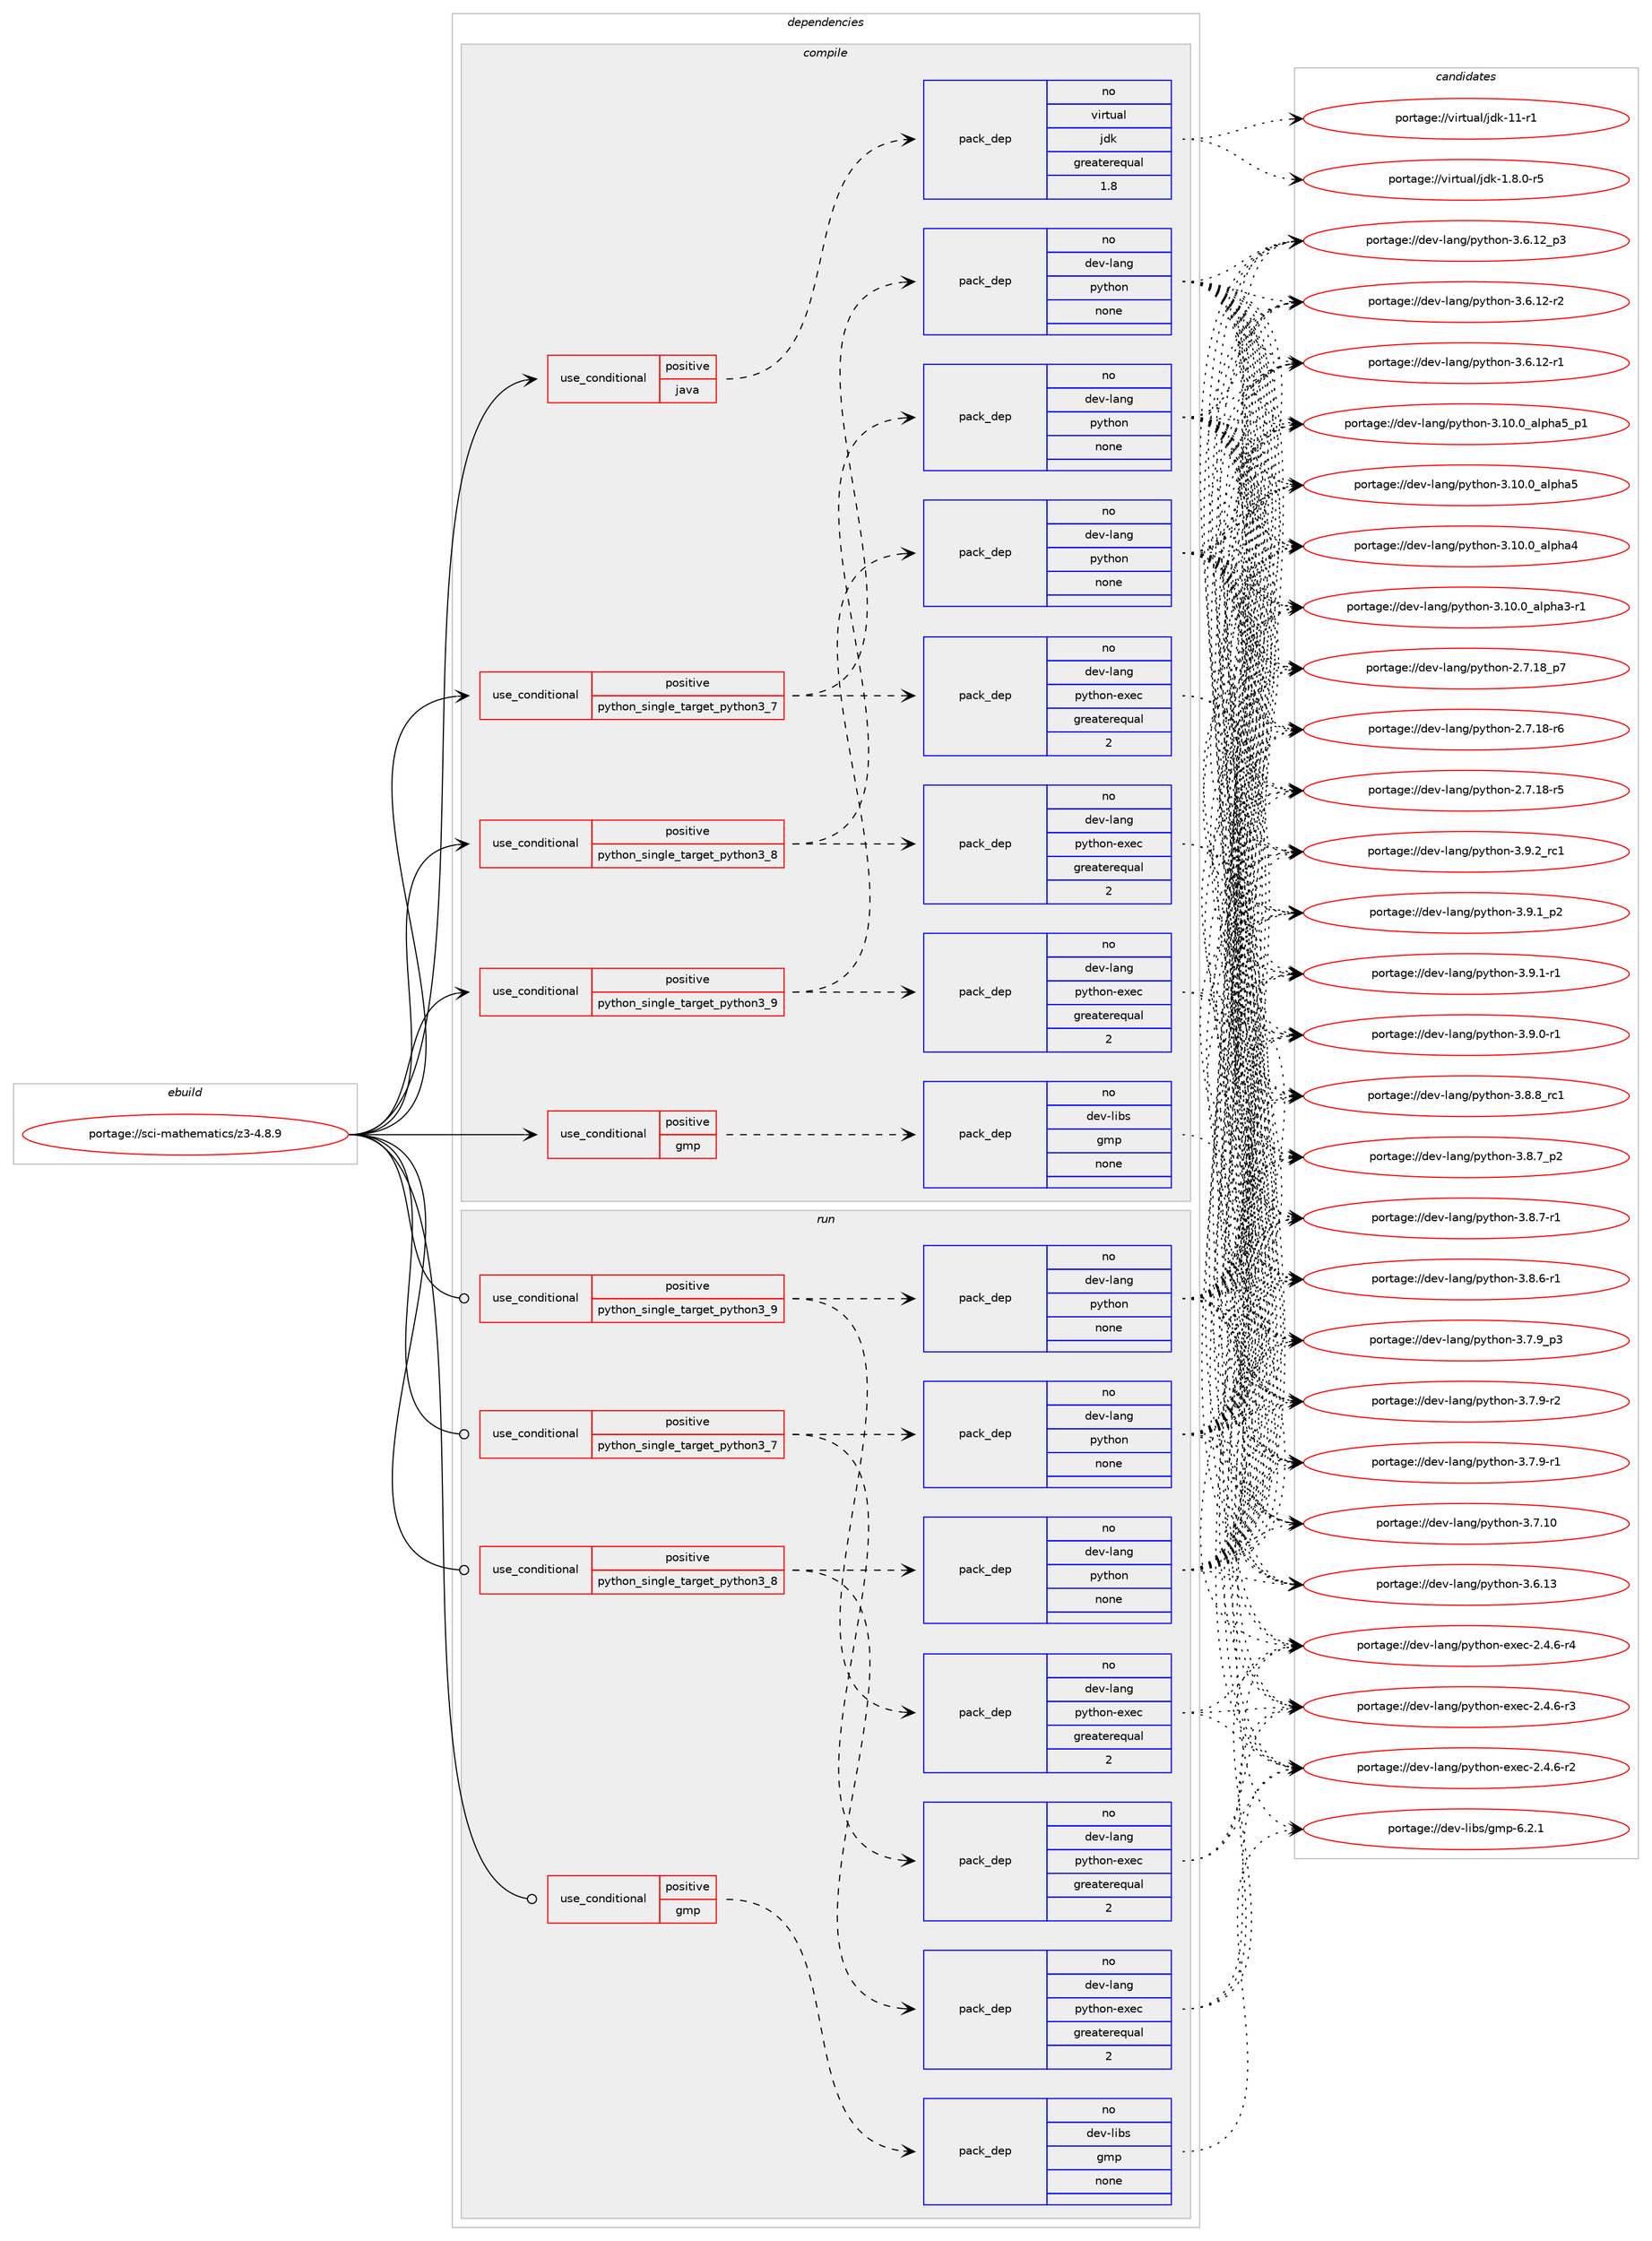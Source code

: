 digraph prolog {

# *************
# Graph options
# *************

newrank=true;
concentrate=true;
compound=true;
graph [rankdir=LR,fontname=Helvetica,fontsize=10,ranksep=1.5];#, ranksep=2.5, nodesep=0.2];
edge  [arrowhead=vee];
node  [fontname=Helvetica,fontsize=10];

# **********
# The ebuild
# **********

subgraph cluster_leftcol {
color=gray;
rank=same;
label=<<i>ebuild</i>>;
id [label="portage://sci-mathematics/z3-4.8.9", color=red, width=4, href="../sci-mathematics/z3-4.8.9.svg"];
}

# ****************
# The dependencies
# ****************

subgraph cluster_midcol {
color=gray;
label=<<i>dependencies</i>>;
subgraph cluster_compile {
fillcolor="#eeeeee";
style=filled;
label=<<i>compile</i>>;
subgraph cond2319 {
dependency8514 [label=<<TABLE BORDER="0" CELLBORDER="1" CELLSPACING="0" CELLPADDING="4"><TR><TD ROWSPAN="3" CELLPADDING="10">use_conditional</TD></TR><TR><TD>positive</TD></TR><TR><TD>gmp</TD></TR></TABLE>>, shape=none, color=red];
subgraph pack6113 {
dependency8515 [label=<<TABLE BORDER="0" CELLBORDER="1" CELLSPACING="0" CELLPADDING="4" WIDTH="220"><TR><TD ROWSPAN="6" CELLPADDING="30">pack_dep</TD></TR><TR><TD WIDTH="110">no</TD></TR><TR><TD>dev-libs</TD></TR><TR><TD>gmp</TD></TR><TR><TD>none</TD></TR><TR><TD></TD></TR></TABLE>>, shape=none, color=blue];
}
dependency8514:e -> dependency8515:w [weight=20,style="dashed",arrowhead="vee"];
}
id:e -> dependency8514:w [weight=20,style="solid",arrowhead="vee"];
subgraph cond2320 {
dependency8516 [label=<<TABLE BORDER="0" CELLBORDER="1" CELLSPACING="0" CELLPADDING="4"><TR><TD ROWSPAN="3" CELLPADDING="10">use_conditional</TD></TR><TR><TD>positive</TD></TR><TR><TD>java</TD></TR></TABLE>>, shape=none, color=red];
subgraph pack6114 {
dependency8517 [label=<<TABLE BORDER="0" CELLBORDER="1" CELLSPACING="0" CELLPADDING="4" WIDTH="220"><TR><TD ROWSPAN="6" CELLPADDING="30">pack_dep</TD></TR><TR><TD WIDTH="110">no</TD></TR><TR><TD>virtual</TD></TR><TR><TD>jdk</TD></TR><TR><TD>greaterequal</TD></TR><TR><TD>1.8</TD></TR></TABLE>>, shape=none, color=blue];
}
dependency8516:e -> dependency8517:w [weight=20,style="dashed",arrowhead="vee"];
}
id:e -> dependency8516:w [weight=20,style="solid",arrowhead="vee"];
subgraph cond2321 {
dependency8518 [label=<<TABLE BORDER="0" CELLBORDER="1" CELLSPACING="0" CELLPADDING="4"><TR><TD ROWSPAN="3" CELLPADDING="10">use_conditional</TD></TR><TR><TD>positive</TD></TR><TR><TD>python_single_target_python3_7</TD></TR></TABLE>>, shape=none, color=red];
subgraph pack6115 {
dependency8519 [label=<<TABLE BORDER="0" CELLBORDER="1" CELLSPACING="0" CELLPADDING="4" WIDTH="220"><TR><TD ROWSPAN="6" CELLPADDING="30">pack_dep</TD></TR><TR><TD WIDTH="110">no</TD></TR><TR><TD>dev-lang</TD></TR><TR><TD>python</TD></TR><TR><TD>none</TD></TR><TR><TD></TD></TR></TABLE>>, shape=none, color=blue];
}
dependency8518:e -> dependency8519:w [weight=20,style="dashed",arrowhead="vee"];
subgraph pack6116 {
dependency8520 [label=<<TABLE BORDER="0" CELLBORDER="1" CELLSPACING="0" CELLPADDING="4" WIDTH="220"><TR><TD ROWSPAN="6" CELLPADDING="30">pack_dep</TD></TR><TR><TD WIDTH="110">no</TD></TR><TR><TD>dev-lang</TD></TR><TR><TD>python-exec</TD></TR><TR><TD>greaterequal</TD></TR><TR><TD>2</TD></TR></TABLE>>, shape=none, color=blue];
}
dependency8518:e -> dependency8520:w [weight=20,style="dashed",arrowhead="vee"];
}
id:e -> dependency8518:w [weight=20,style="solid",arrowhead="vee"];
subgraph cond2322 {
dependency8521 [label=<<TABLE BORDER="0" CELLBORDER="1" CELLSPACING="0" CELLPADDING="4"><TR><TD ROWSPAN="3" CELLPADDING="10">use_conditional</TD></TR><TR><TD>positive</TD></TR><TR><TD>python_single_target_python3_8</TD></TR></TABLE>>, shape=none, color=red];
subgraph pack6117 {
dependency8522 [label=<<TABLE BORDER="0" CELLBORDER="1" CELLSPACING="0" CELLPADDING="4" WIDTH="220"><TR><TD ROWSPAN="6" CELLPADDING="30">pack_dep</TD></TR><TR><TD WIDTH="110">no</TD></TR><TR><TD>dev-lang</TD></TR><TR><TD>python</TD></TR><TR><TD>none</TD></TR><TR><TD></TD></TR></TABLE>>, shape=none, color=blue];
}
dependency8521:e -> dependency8522:w [weight=20,style="dashed",arrowhead="vee"];
subgraph pack6118 {
dependency8523 [label=<<TABLE BORDER="0" CELLBORDER="1" CELLSPACING="0" CELLPADDING="4" WIDTH="220"><TR><TD ROWSPAN="6" CELLPADDING="30">pack_dep</TD></TR><TR><TD WIDTH="110">no</TD></TR><TR><TD>dev-lang</TD></TR><TR><TD>python-exec</TD></TR><TR><TD>greaterequal</TD></TR><TR><TD>2</TD></TR></TABLE>>, shape=none, color=blue];
}
dependency8521:e -> dependency8523:w [weight=20,style="dashed",arrowhead="vee"];
}
id:e -> dependency8521:w [weight=20,style="solid",arrowhead="vee"];
subgraph cond2323 {
dependency8524 [label=<<TABLE BORDER="0" CELLBORDER="1" CELLSPACING="0" CELLPADDING="4"><TR><TD ROWSPAN="3" CELLPADDING="10">use_conditional</TD></TR><TR><TD>positive</TD></TR><TR><TD>python_single_target_python3_9</TD></TR></TABLE>>, shape=none, color=red];
subgraph pack6119 {
dependency8525 [label=<<TABLE BORDER="0" CELLBORDER="1" CELLSPACING="0" CELLPADDING="4" WIDTH="220"><TR><TD ROWSPAN="6" CELLPADDING="30">pack_dep</TD></TR><TR><TD WIDTH="110">no</TD></TR><TR><TD>dev-lang</TD></TR><TR><TD>python</TD></TR><TR><TD>none</TD></TR><TR><TD></TD></TR></TABLE>>, shape=none, color=blue];
}
dependency8524:e -> dependency8525:w [weight=20,style="dashed",arrowhead="vee"];
subgraph pack6120 {
dependency8526 [label=<<TABLE BORDER="0" CELLBORDER="1" CELLSPACING="0" CELLPADDING="4" WIDTH="220"><TR><TD ROWSPAN="6" CELLPADDING="30">pack_dep</TD></TR><TR><TD WIDTH="110">no</TD></TR><TR><TD>dev-lang</TD></TR><TR><TD>python-exec</TD></TR><TR><TD>greaterequal</TD></TR><TR><TD>2</TD></TR></TABLE>>, shape=none, color=blue];
}
dependency8524:e -> dependency8526:w [weight=20,style="dashed",arrowhead="vee"];
}
id:e -> dependency8524:w [weight=20,style="solid",arrowhead="vee"];
}
subgraph cluster_compileandrun {
fillcolor="#eeeeee";
style=filled;
label=<<i>compile and run</i>>;
}
subgraph cluster_run {
fillcolor="#eeeeee";
style=filled;
label=<<i>run</i>>;
subgraph cond2324 {
dependency8527 [label=<<TABLE BORDER="0" CELLBORDER="1" CELLSPACING="0" CELLPADDING="4"><TR><TD ROWSPAN="3" CELLPADDING="10">use_conditional</TD></TR><TR><TD>positive</TD></TR><TR><TD>gmp</TD></TR></TABLE>>, shape=none, color=red];
subgraph pack6121 {
dependency8528 [label=<<TABLE BORDER="0" CELLBORDER="1" CELLSPACING="0" CELLPADDING="4" WIDTH="220"><TR><TD ROWSPAN="6" CELLPADDING="30">pack_dep</TD></TR><TR><TD WIDTH="110">no</TD></TR><TR><TD>dev-libs</TD></TR><TR><TD>gmp</TD></TR><TR><TD>none</TD></TR><TR><TD></TD></TR></TABLE>>, shape=none, color=blue];
}
dependency8527:e -> dependency8528:w [weight=20,style="dashed",arrowhead="vee"];
}
id:e -> dependency8527:w [weight=20,style="solid",arrowhead="odot"];
subgraph cond2325 {
dependency8529 [label=<<TABLE BORDER="0" CELLBORDER="1" CELLSPACING="0" CELLPADDING="4"><TR><TD ROWSPAN="3" CELLPADDING="10">use_conditional</TD></TR><TR><TD>positive</TD></TR><TR><TD>python_single_target_python3_7</TD></TR></TABLE>>, shape=none, color=red];
subgraph pack6122 {
dependency8530 [label=<<TABLE BORDER="0" CELLBORDER="1" CELLSPACING="0" CELLPADDING="4" WIDTH="220"><TR><TD ROWSPAN="6" CELLPADDING="30">pack_dep</TD></TR><TR><TD WIDTH="110">no</TD></TR><TR><TD>dev-lang</TD></TR><TR><TD>python</TD></TR><TR><TD>none</TD></TR><TR><TD></TD></TR></TABLE>>, shape=none, color=blue];
}
dependency8529:e -> dependency8530:w [weight=20,style="dashed",arrowhead="vee"];
subgraph pack6123 {
dependency8531 [label=<<TABLE BORDER="0" CELLBORDER="1" CELLSPACING="0" CELLPADDING="4" WIDTH="220"><TR><TD ROWSPAN="6" CELLPADDING="30">pack_dep</TD></TR><TR><TD WIDTH="110">no</TD></TR><TR><TD>dev-lang</TD></TR><TR><TD>python-exec</TD></TR><TR><TD>greaterequal</TD></TR><TR><TD>2</TD></TR></TABLE>>, shape=none, color=blue];
}
dependency8529:e -> dependency8531:w [weight=20,style="dashed",arrowhead="vee"];
}
id:e -> dependency8529:w [weight=20,style="solid",arrowhead="odot"];
subgraph cond2326 {
dependency8532 [label=<<TABLE BORDER="0" CELLBORDER="1" CELLSPACING="0" CELLPADDING="4"><TR><TD ROWSPAN="3" CELLPADDING="10">use_conditional</TD></TR><TR><TD>positive</TD></TR><TR><TD>python_single_target_python3_8</TD></TR></TABLE>>, shape=none, color=red];
subgraph pack6124 {
dependency8533 [label=<<TABLE BORDER="0" CELLBORDER="1" CELLSPACING="0" CELLPADDING="4" WIDTH="220"><TR><TD ROWSPAN="6" CELLPADDING="30">pack_dep</TD></TR><TR><TD WIDTH="110">no</TD></TR><TR><TD>dev-lang</TD></TR><TR><TD>python</TD></TR><TR><TD>none</TD></TR><TR><TD></TD></TR></TABLE>>, shape=none, color=blue];
}
dependency8532:e -> dependency8533:w [weight=20,style="dashed",arrowhead="vee"];
subgraph pack6125 {
dependency8534 [label=<<TABLE BORDER="0" CELLBORDER="1" CELLSPACING="0" CELLPADDING="4" WIDTH="220"><TR><TD ROWSPAN="6" CELLPADDING="30">pack_dep</TD></TR><TR><TD WIDTH="110">no</TD></TR><TR><TD>dev-lang</TD></TR><TR><TD>python-exec</TD></TR><TR><TD>greaterequal</TD></TR><TR><TD>2</TD></TR></TABLE>>, shape=none, color=blue];
}
dependency8532:e -> dependency8534:w [weight=20,style="dashed",arrowhead="vee"];
}
id:e -> dependency8532:w [weight=20,style="solid",arrowhead="odot"];
subgraph cond2327 {
dependency8535 [label=<<TABLE BORDER="0" CELLBORDER="1" CELLSPACING="0" CELLPADDING="4"><TR><TD ROWSPAN="3" CELLPADDING="10">use_conditional</TD></TR><TR><TD>positive</TD></TR><TR><TD>python_single_target_python3_9</TD></TR></TABLE>>, shape=none, color=red];
subgraph pack6126 {
dependency8536 [label=<<TABLE BORDER="0" CELLBORDER="1" CELLSPACING="0" CELLPADDING="4" WIDTH="220"><TR><TD ROWSPAN="6" CELLPADDING="30">pack_dep</TD></TR><TR><TD WIDTH="110">no</TD></TR><TR><TD>dev-lang</TD></TR><TR><TD>python</TD></TR><TR><TD>none</TD></TR><TR><TD></TD></TR></TABLE>>, shape=none, color=blue];
}
dependency8535:e -> dependency8536:w [weight=20,style="dashed",arrowhead="vee"];
subgraph pack6127 {
dependency8537 [label=<<TABLE BORDER="0" CELLBORDER="1" CELLSPACING="0" CELLPADDING="4" WIDTH="220"><TR><TD ROWSPAN="6" CELLPADDING="30">pack_dep</TD></TR><TR><TD WIDTH="110">no</TD></TR><TR><TD>dev-lang</TD></TR><TR><TD>python-exec</TD></TR><TR><TD>greaterequal</TD></TR><TR><TD>2</TD></TR></TABLE>>, shape=none, color=blue];
}
dependency8535:e -> dependency8537:w [weight=20,style="dashed",arrowhead="vee"];
}
id:e -> dependency8535:w [weight=20,style="solid",arrowhead="odot"];
}
}

# **************
# The candidates
# **************

subgraph cluster_choices {
rank=same;
color=gray;
label=<<i>candidates</i>>;

subgraph choice6113 {
color=black;
nodesep=1;
choice100101118451081059811547103109112455446504649 [label="portage://dev-libs/gmp-6.2.1", color=red, width=4,href="../dev-libs/gmp-6.2.1.svg"];
dependency8515:e -> choice100101118451081059811547103109112455446504649:w [style=dotted,weight="100"];
}
subgraph choice6114 {
color=black;
nodesep=1;
choice11810511411611797108471061001074549494511449 [label="portage://virtual/jdk-11-r1", color=red, width=4,href="../virtual/jdk-11-r1.svg"];
choice11810511411611797108471061001074549465646484511453 [label="portage://virtual/jdk-1.8.0-r5", color=red, width=4,href="../virtual/jdk-1.8.0-r5.svg"];
dependency8517:e -> choice11810511411611797108471061001074549494511449:w [style=dotted,weight="100"];
dependency8517:e -> choice11810511411611797108471061001074549465646484511453:w [style=dotted,weight="100"];
}
subgraph choice6115 {
color=black;
nodesep=1;
choice100101118451089711010347112121116104111110455146574650951149949 [label="portage://dev-lang/python-3.9.2_rc1", color=red, width=4,href="../dev-lang/python-3.9.2_rc1.svg"];
choice1001011184510897110103471121211161041111104551465746499511250 [label="portage://dev-lang/python-3.9.1_p2", color=red, width=4,href="../dev-lang/python-3.9.1_p2.svg"];
choice1001011184510897110103471121211161041111104551465746494511449 [label="portage://dev-lang/python-3.9.1-r1", color=red, width=4,href="../dev-lang/python-3.9.1-r1.svg"];
choice1001011184510897110103471121211161041111104551465746484511449 [label="portage://dev-lang/python-3.9.0-r1", color=red, width=4,href="../dev-lang/python-3.9.0-r1.svg"];
choice100101118451089711010347112121116104111110455146564656951149949 [label="portage://dev-lang/python-3.8.8_rc1", color=red, width=4,href="../dev-lang/python-3.8.8_rc1.svg"];
choice1001011184510897110103471121211161041111104551465646559511250 [label="portage://dev-lang/python-3.8.7_p2", color=red, width=4,href="../dev-lang/python-3.8.7_p2.svg"];
choice1001011184510897110103471121211161041111104551465646554511449 [label="portage://dev-lang/python-3.8.7-r1", color=red, width=4,href="../dev-lang/python-3.8.7-r1.svg"];
choice1001011184510897110103471121211161041111104551465646544511449 [label="portage://dev-lang/python-3.8.6-r1", color=red, width=4,href="../dev-lang/python-3.8.6-r1.svg"];
choice1001011184510897110103471121211161041111104551465546579511251 [label="portage://dev-lang/python-3.7.9_p3", color=red, width=4,href="../dev-lang/python-3.7.9_p3.svg"];
choice1001011184510897110103471121211161041111104551465546574511450 [label="portage://dev-lang/python-3.7.9-r2", color=red, width=4,href="../dev-lang/python-3.7.9-r2.svg"];
choice1001011184510897110103471121211161041111104551465546574511449 [label="portage://dev-lang/python-3.7.9-r1", color=red, width=4,href="../dev-lang/python-3.7.9-r1.svg"];
choice10010111845108971101034711212111610411111045514655464948 [label="portage://dev-lang/python-3.7.10", color=red, width=4,href="../dev-lang/python-3.7.10.svg"];
choice10010111845108971101034711212111610411111045514654464951 [label="portage://dev-lang/python-3.6.13", color=red, width=4,href="../dev-lang/python-3.6.13.svg"];
choice100101118451089711010347112121116104111110455146544649509511251 [label="portage://dev-lang/python-3.6.12_p3", color=red, width=4,href="../dev-lang/python-3.6.12_p3.svg"];
choice100101118451089711010347112121116104111110455146544649504511450 [label="portage://dev-lang/python-3.6.12-r2", color=red, width=4,href="../dev-lang/python-3.6.12-r2.svg"];
choice100101118451089711010347112121116104111110455146544649504511449 [label="portage://dev-lang/python-3.6.12-r1", color=red, width=4,href="../dev-lang/python-3.6.12-r1.svg"];
choice10010111845108971101034711212111610411111045514649484648959710811210497539511249 [label="portage://dev-lang/python-3.10.0_alpha5_p1", color=red, width=4,href="../dev-lang/python-3.10.0_alpha5_p1.svg"];
choice1001011184510897110103471121211161041111104551464948464895971081121049753 [label="portage://dev-lang/python-3.10.0_alpha5", color=red, width=4,href="../dev-lang/python-3.10.0_alpha5.svg"];
choice1001011184510897110103471121211161041111104551464948464895971081121049752 [label="portage://dev-lang/python-3.10.0_alpha4", color=red, width=4,href="../dev-lang/python-3.10.0_alpha4.svg"];
choice10010111845108971101034711212111610411111045514649484648959710811210497514511449 [label="portage://dev-lang/python-3.10.0_alpha3-r1", color=red, width=4,href="../dev-lang/python-3.10.0_alpha3-r1.svg"];
choice100101118451089711010347112121116104111110455046554649569511255 [label="portage://dev-lang/python-2.7.18_p7", color=red, width=4,href="../dev-lang/python-2.7.18_p7.svg"];
choice100101118451089711010347112121116104111110455046554649564511454 [label="portage://dev-lang/python-2.7.18-r6", color=red, width=4,href="../dev-lang/python-2.7.18-r6.svg"];
choice100101118451089711010347112121116104111110455046554649564511453 [label="portage://dev-lang/python-2.7.18-r5", color=red, width=4,href="../dev-lang/python-2.7.18-r5.svg"];
dependency8519:e -> choice100101118451089711010347112121116104111110455146574650951149949:w [style=dotted,weight="100"];
dependency8519:e -> choice1001011184510897110103471121211161041111104551465746499511250:w [style=dotted,weight="100"];
dependency8519:e -> choice1001011184510897110103471121211161041111104551465746494511449:w [style=dotted,weight="100"];
dependency8519:e -> choice1001011184510897110103471121211161041111104551465746484511449:w [style=dotted,weight="100"];
dependency8519:e -> choice100101118451089711010347112121116104111110455146564656951149949:w [style=dotted,weight="100"];
dependency8519:e -> choice1001011184510897110103471121211161041111104551465646559511250:w [style=dotted,weight="100"];
dependency8519:e -> choice1001011184510897110103471121211161041111104551465646554511449:w [style=dotted,weight="100"];
dependency8519:e -> choice1001011184510897110103471121211161041111104551465646544511449:w [style=dotted,weight="100"];
dependency8519:e -> choice1001011184510897110103471121211161041111104551465546579511251:w [style=dotted,weight="100"];
dependency8519:e -> choice1001011184510897110103471121211161041111104551465546574511450:w [style=dotted,weight="100"];
dependency8519:e -> choice1001011184510897110103471121211161041111104551465546574511449:w [style=dotted,weight="100"];
dependency8519:e -> choice10010111845108971101034711212111610411111045514655464948:w [style=dotted,weight="100"];
dependency8519:e -> choice10010111845108971101034711212111610411111045514654464951:w [style=dotted,weight="100"];
dependency8519:e -> choice100101118451089711010347112121116104111110455146544649509511251:w [style=dotted,weight="100"];
dependency8519:e -> choice100101118451089711010347112121116104111110455146544649504511450:w [style=dotted,weight="100"];
dependency8519:e -> choice100101118451089711010347112121116104111110455146544649504511449:w [style=dotted,weight="100"];
dependency8519:e -> choice10010111845108971101034711212111610411111045514649484648959710811210497539511249:w [style=dotted,weight="100"];
dependency8519:e -> choice1001011184510897110103471121211161041111104551464948464895971081121049753:w [style=dotted,weight="100"];
dependency8519:e -> choice1001011184510897110103471121211161041111104551464948464895971081121049752:w [style=dotted,weight="100"];
dependency8519:e -> choice10010111845108971101034711212111610411111045514649484648959710811210497514511449:w [style=dotted,weight="100"];
dependency8519:e -> choice100101118451089711010347112121116104111110455046554649569511255:w [style=dotted,weight="100"];
dependency8519:e -> choice100101118451089711010347112121116104111110455046554649564511454:w [style=dotted,weight="100"];
dependency8519:e -> choice100101118451089711010347112121116104111110455046554649564511453:w [style=dotted,weight="100"];
}
subgraph choice6116 {
color=black;
nodesep=1;
choice10010111845108971101034711212111610411111045101120101994550465246544511452 [label="portage://dev-lang/python-exec-2.4.6-r4", color=red, width=4,href="../dev-lang/python-exec-2.4.6-r4.svg"];
choice10010111845108971101034711212111610411111045101120101994550465246544511451 [label="portage://dev-lang/python-exec-2.4.6-r3", color=red, width=4,href="../dev-lang/python-exec-2.4.6-r3.svg"];
choice10010111845108971101034711212111610411111045101120101994550465246544511450 [label="portage://dev-lang/python-exec-2.4.6-r2", color=red, width=4,href="../dev-lang/python-exec-2.4.6-r2.svg"];
dependency8520:e -> choice10010111845108971101034711212111610411111045101120101994550465246544511452:w [style=dotted,weight="100"];
dependency8520:e -> choice10010111845108971101034711212111610411111045101120101994550465246544511451:w [style=dotted,weight="100"];
dependency8520:e -> choice10010111845108971101034711212111610411111045101120101994550465246544511450:w [style=dotted,weight="100"];
}
subgraph choice6117 {
color=black;
nodesep=1;
choice100101118451089711010347112121116104111110455146574650951149949 [label="portage://dev-lang/python-3.9.2_rc1", color=red, width=4,href="../dev-lang/python-3.9.2_rc1.svg"];
choice1001011184510897110103471121211161041111104551465746499511250 [label="portage://dev-lang/python-3.9.1_p2", color=red, width=4,href="../dev-lang/python-3.9.1_p2.svg"];
choice1001011184510897110103471121211161041111104551465746494511449 [label="portage://dev-lang/python-3.9.1-r1", color=red, width=4,href="../dev-lang/python-3.9.1-r1.svg"];
choice1001011184510897110103471121211161041111104551465746484511449 [label="portage://dev-lang/python-3.9.0-r1", color=red, width=4,href="../dev-lang/python-3.9.0-r1.svg"];
choice100101118451089711010347112121116104111110455146564656951149949 [label="portage://dev-lang/python-3.8.8_rc1", color=red, width=4,href="../dev-lang/python-3.8.8_rc1.svg"];
choice1001011184510897110103471121211161041111104551465646559511250 [label="portage://dev-lang/python-3.8.7_p2", color=red, width=4,href="../dev-lang/python-3.8.7_p2.svg"];
choice1001011184510897110103471121211161041111104551465646554511449 [label="portage://dev-lang/python-3.8.7-r1", color=red, width=4,href="../dev-lang/python-3.8.7-r1.svg"];
choice1001011184510897110103471121211161041111104551465646544511449 [label="portage://dev-lang/python-3.8.6-r1", color=red, width=4,href="../dev-lang/python-3.8.6-r1.svg"];
choice1001011184510897110103471121211161041111104551465546579511251 [label="portage://dev-lang/python-3.7.9_p3", color=red, width=4,href="../dev-lang/python-3.7.9_p3.svg"];
choice1001011184510897110103471121211161041111104551465546574511450 [label="portage://dev-lang/python-3.7.9-r2", color=red, width=4,href="../dev-lang/python-3.7.9-r2.svg"];
choice1001011184510897110103471121211161041111104551465546574511449 [label="portage://dev-lang/python-3.7.9-r1", color=red, width=4,href="../dev-lang/python-3.7.9-r1.svg"];
choice10010111845108971101034711212111610411111045514655464948 [label="portage://dev-lang/python-3.7.10", color=red, width=4,href="../dev-lang/python-3.7.10.svg"];
choice10010111845108971101034711212111610411111045514654464951 [label="portage://dev-lang/python-3.6.13", color=red, width=4,href="../dev-lang/python-3.6.13.svg"];
choice100101118451089711010347112121116104111110455146544649509511251 [label="portage://dev-lang/python-3.6.12_p3", color=red, width=4,href="../dev-lang/python-3.6.12_p3.svg"];
choice100101118451089711010347112121116104111110455146544649504511450 [label="portage://dev-lang/python-3.6.12-r2", color=red, width=4,href="../dev-lang/python-3.6.12-r2.svg"];
choice100101118451089711010347112121116104111110455146544649504511449 [label="portage://dev-lang/python-3.6.12-r1", color=red, width=4,href="../dev-lang/python-3.6.12-r1.svg"];
choice10010111845108971101034711212111610411111045514649484648959710811210497539511249 [label="portage://dev-lang/python-3.10.0_alpha5_p1", color=red, width=4,href="../dev-lang/python-3.10.0_alpha5_p1.svg"];
choice1001011184510897110103471121211161041111104551464948464895971081121049753 [label="portage://dev-lang/python-3.10.0_alpha5", color=red, width=4,href="../dev-lang/python-3.10.0_alpha5.svg"];
choice1001011184510897110103471121211161041111104551464948464895971081121049752 [label="portage://dev-lang/python-3.10.0_alpha4", color=red, width=4,href="../dev-lang/python-3.10.0_alpha4.svg"];
choice10010111845108971101034711212111610411111045514649484648959710811210497514511449 [label="portage://dev-lang/python-3.10.0_alpha3-r1", color=red, width=4,href="../dev-lang/python-3.10.0_alpha3-r1.svg"];
choice100101118451089711010347112121116104111110455046554649569511255 [label="portage://dev-lang/python-2.7.18_p7", color=red, width=4,href="../dev-lang/python-2.7.18_p7.svg"];
choice100101118451089711010347112121116104111110455046554649564511454 [label="portage://dev-lang/python-2.7.18-r6", color=red, width=4,href="../dev-lang/python-2.7.18-r6.svg"];
choice100101118451089711010347112121116104111110455046554649564511453 [label="portage://dev-lang/python-2.7.18-r5", color=red, width=4,href="../dev-lang/python-2.7.18-r5.svg"];
dependency8522:e -> choice100101118451089711010347112121116104111110455146574650951149949:w [style=dotted,weight="100"];
dependency8522:e -> choice1001011184510897110103471121211161041111104551465746499511250:w [style=dotted,weight="100"];
dependency8522:e -> choice1001011184510897110103471121211161041111104551465746494511449:w [style=dotted,weight="100"];
dependency8522:e -> choice1001011184510897110103471121211161041111104551465746484511449:w [style=dotted,weight="100"];
dependency8522:e -> choice100101118451089711010347112121116104111110455146564656951149949:w [style=dotted,weight="100"];
dependency8522:e -> choice1001011184510897110103471121211161041111104551465646559511250:w [style=dotted,weight="100"];
dependency8522:e -> choice1001011184510897110103471121211161041111104551465646554511449:w [style=dotted,weight="100"];
dependency8522:e -> choice1001011184510897110103471121211161041111104551465646544511449:w [style=dotted,weight="100"];
dependency8522:e -> choice1001011184510897110103471121211161041111104551465546579511251:w [style=dotted,weight="100"];
dependency8522:e -> choice1001011184510897110103471121211161041111104551465546574511450:w [style=dotted,weight="100"];
dependency8522:e -> choice1001011184510897110103471121211161041111104551465546574511449:w [style=dotted,weight="100"];
dependency8522:e -> choice10010111845108971101034711212111610411111045514655464948:w [style=dotted,weight="100"];
dependency8522:e -> choice10010111845108971101034711212111610411111045514654464951:w [style=dotted,weight="100"];
dependency8522:e -> choice100101118451089711010347112121116104111110455146544649509511251:w [style=dotted,weight="100"];
dependency8522:e -> choice100101118451089711010347112121116104111110455146544649504511450:w [style=dotted,weight="100"];
dependency8522:e -> choice100101118451089711010347112121116104111110455146544649504511449:w [style=dotted,weight="100"];
dependency8522:e -> choice10010111845108971101034711212111610411111045514649484648959710811210497539511249:w [style=dotted,weight="100"];
dependency8522:e -> choice1001011184510897110103471121211161041111104551464948464895971081121049753:w [style=dotted,weight="100"];
dependency8522:e -> choice1001011184510897110103471121211161041111104551464948464895971081121049752:w [style=dotted,weight="100"];
dependency8522:e -> choice10010111845108971101034711212111610411111045514649484648959710811210497514511449:w [style=dotted,weight="100"];
dependency8522:e -> choice100101118451089711010347112121116104111110455046554649569511255:w [style=dotted,weight="100"];
dependency8522:e -> choice100101118451089711010347112121116104111110455046554649564511454:w [style=dotted,weight="100"];
dependency8522:e -> choice100101118451089711010347112121116104111110455046554649564511453:w [style=dotted,weight="100"];
}
subgraph choice6118 {
color=black;
nodesep=1;
choice10010111845108971101034711212111610411111045101120101994550465246544511452 [label="portage://dev-lang/python-exec-2.4.6-r4", color=red, width=4,href="../dev-lang/python-exec-2.4.6-r4.svg"];
choice10010111845108971101034711212111610411111045101120101994550465246544511451 [label="portage://dev-lang/python-exec-2.4.6-r3", color=red, width=4,href="../dev-lang/python-exec-2.4.6-r3.svg"];
choice10010111845108971101034711212111610411111045101120101994550465246544511450 [label="portage://dev-lang/python-exec-2.4.6-r2", color=red, width=4,href="../dev-lang/python-exec-2.4.6-r2.svg"];
dependency8523:e -> choice10010111845108971101034711212111610411111045101120101994550465246544511452:w [style=dotted,weight="100"];
dependency8523:e -> choice10010111845108971101034711212111610411111045101120101994550465246544511451:w [style=dotted,weight="100"];
dependency8523:e -> choice10010111845108971101034711212111610411111045101120101994550465246544511450:w [style=dotted,weight="100"];
}
subgraph choice6119 {
color=black;
nodesep=1;
choice100101118451089711010347112121116104111110455146574650951149949 [label="portage://dev-lang/python-3.9.2_rc1", color=red, width=4,href="../dev-lang/python-3.9.2_rc1.svg"];
choice1001011184510897110103471121211161041111104551465746499511250 [label="portage://dev-lang/python-3.9.1_p2", color=red, width=4,href="../dev-lang/python-3.9.1_p2.svg"];
choice1001011184510897110103471121211161041111104551465746494511449 [label="portage://dev-lang/python-3.9.1-r1", color=red, width=4,href="../dev-lang/python-3.9.1-r1.svg"];
choice1001011184510897110103471121211161041111104551465746484511449 [label="portage://dev-lang/python-3.9.0-r1", color=red, width=4,href="../dev-lang/python-3.9.0-r1.svg"];
choice100101118451089711010347112121116104111110455146564656951149949 [label="portage://dev-lang/python-3.8.8_rc1", color=red, width=4,href="../dev-lang/python-3.8.8_rc1.svg"];
choice1001011184510897110103471121211161041111104551465646559511250 [label="portage://dev-lang/python-3.8.7_p2", color=red, width=4,href="../dev-lang/python-3.8.7_p2.svg"];
choice1001011184510897110103471121211161041111104551465646554511449 [label="portage://dev-lang/python-3.8.7-r1", color=red, width=4,href="../dev-lang/python-3.8.7-r1.svg"];
choice1001011184510897110103471121211161041111104551465646544511449 [label="portage://dev-lang/python-3.8.6-r1", color=red, width=4,href="../dev-lang/python-3.8.6-r1.svg"];
choice1001011184510897110103471121211161041111104551465546579511251 [label="portage://dev-lang/python-3.7.9_p3", color=red, width=4,href="../dev-lang/python-3.7.9_p3.svg"];
choice1001011184510897110103471121211161041111104551465546574511450 [label="portage://dev-lang/python-3.7.9-r2", color=red, width=4,href="../dev-lang/python-3.7.9-r2.svg"];
choice1001011184510897110103471121211161041111104551465546574511449 [label="portage://dev-lang/python-3.7.9-r1", color=red, width=4,href="../dev-lang/python-3.7.9-r1.svg"];
choice10010111845108971101034711212111610411111045514655464948 [label="portage://dev-lang/python-3.7.10", color=red, width=4,href="../dev-lang/python-3.7.10.svg"];
choice10010111845108971101034711212111610411111045514654464951 [label="portage://dev-lang/python-3.6.13", color=red, width=4,href="../dev-lang/python-3.6.13.svg"];
choice100101118451089711010347112121116104111110455146544649509511251 [label="portage://dev-lang/python-3.6.12_p3", color=red, width=4,href="../dev-lang/python-3.6.12_p3.svg"];
choice100101118451089711010347112121116104111110455146544649504511450 [label="portage://dev-lang/python-3.6.12-r2", color=red, width=4,href="../dev-lang/python-3.6.12-r2.svg"];
choice100101118451089711010347112121116104111110455146544649504511449 [label="portage://dev-lang/python-3.6.12-r1", color=red, width=4,href="../dev-lang/python-3.6.12-r1.svg"];
choice10010111845108971101034711212111610411111045514649484648959710811210497539511249 [label="portage://dev-lang/python-3.10.0_alpha5_p1", color=red, width=4,href="../dev-lang/python-3.10.0_alpha5_p1.svg"];
choice1001011184510897110103471121211161041111104551464948464895971081121049753 [label="portage://dev-lang/python-3.10.0_alpha5", color=red, width=4,href="../dev-lang/python-3.10.0_alpha5.svg"];
choice1001011184510897110103471121211161041111104551464948464895971081121049752 [label="portage://dev-lang/python-3.10.0_alpha4", color=red, width=4,href="../dev-lang/python-3.10.0_alpha4.svg"];
choice10010111845108971101034711212111610411111045514649484648959710811210497514511449 [label="portage://dev-lang/python-3.10.0_alpha3-r1", color=red, width=4,href="../dev-lang/python-3.10.0_alpha3-r1.svg"];
choice100101118451089711010347112121116104111110455046554649569511255 [label="portage://dev-lang/python-2.7.18_p7", color=red, width=4,href="../dev-lang/python-2.7.18_p7.svg"];
choice100101118451089711010347112121116104111110455046554649564511454 [label="portage://dev-lang/python-2.7.18-r6", color=red, width=4,href="../dev-lang/python-2.7.18-r6.svg"];
choice100101118451089711010347112121116104111110455046554649564511453 [label="portage://dev-lang/python-2.7.18-r5", color=red, width=4,href="../dev-lang/python-2.7.18-r5.svg"];
dependency8525:e -> choice100101118451089711010347112121116104111110455146574650951149949:w [style=dotted,weight="100"];
dependency8525:e -> choice1001011184510897110103471121211161041111104551465746499511250:w [style=dotted,weight="100"];
dependency8525:e -> choice1001011184510897110103471121211161041111104551465746494511449:w [style=dotted,weight="100"];
dependency8525:e -> choice1001011184510897110103471121211161041111104551465746484511449:w [style=dotted,weight="100"];
dependency8525:e -> choice100101118451089711010347112121116104111110455146564656951149949:w [style=dotted,weight="100"];
dependency8525:e -> choice1001011184510897110103471121211161041111104551465646559511250:w [style=dotted,weight="100"];
dependency8525:e -> choice1001011184510897110103471121211161041111104551465646554511449:w [style=dotted,weight="100"];
dependency8525:e -> choice1001011184510897110103471121211161041111104551465646544511449:w [style=dotted,weight="100"];
dependency8525:e -> choice1001011184510897110103471121211161041111104551465546579511251:w [style=dotted,weight="100"];
dependency8525:e -> choice1001011184510897110103471121211161041111104551465546574511450:w [style=dotted,weight="100"];
dependency8525:e -> choice1001011184510897110103471121211161041111104551465546574511449:w [style=dotted,weight="100"];
dependency8525:e -> choice10010111845108971101034711212111610411111045514655464948:w [style=dotted,weight="100"];
dependency8525:e -> choice10010111845108971101034711212111610411111045514654464951:w [style=dotted,weight="100"];
dependency8525:e -> choice100101118451089711010347112121116104111110455146544649509511251:w [style=dotted,weight="100"];
dependency8525:e -> choice100101118451089711010347112121116104111110455146544649504511450:w [style=dotted,weight="100"];
dependency8525:e -> choice100101118451089711010347112121116104111110455146544649504511449:w [style=dotted,weight="100"];
dependency8525:e -> choice10010111845108971101034711212111610411111045514649484648959710811210497539511249:w [style=dotted,weight="100"];
dependency8525:e -> choice1001011184510897110103471121211161041111104551464948464895971081121049753:w [style=dotted,weight="100"];
dependency8525:e -> choice1001011184510897110103471121211161041111104551464948464895971081121049752:w [style=dotted,weight="100"];
dependency8525:e -> choice10010111845108971101034711212111610411111045514649484648959710811210497514511449:w [style=dotted,weight="100"];
dependency8525:e -> choice100101118451089711010347112121116104111110455046554649569511255:w [style=dotted,weight="100"];
dependency8525:e -> choice100101118451089711010347112121116104111110455046554649564511454:w [style=dotted,weight="100"];
dependency8525:e -> choice100101118451089711010347112121116104111110455046554649564511453:w [style=dotted,weight="100"];
}
subgraph choice6120 {
color=black;
nodesep=1;
choice10010111845108971101034711212111610411111045101120101994550465246544511452 [label="portage://dev-lang/python-exec-2.4.6-r4", color=red, width=4,href="../dev-lang/python-exec-2.4.6-r4.svg"];
choice10010111845108971101034711212111610411111045101120101994550465246544511451 [label="portage://dev-lang/python-exec-2.4.6-r3", color=red, width=4,href="../dev-lang/python-exec-2.4.6-r3.svg"];
choice10010111845108971101034711212111610411111045101120101994550465246544511450 [label="portage://dev-lang/python-exec-2.4.6-r2", color=red, width=4,href="../dev-lang/python-exec-2.4.6-r2.svg"];
dependency8526:e -> choice10010111845108971101034711212111610411111045101120101994550465246544511452:w [style=dotted,weight="100"];
dependency8526:e -> choice10010111845108971101034711212111610411111045101120101994550465246544511451:w [style=dotted,weight="100"];
dependency8526:e -> choice10010111845108971101034711212111610411111045101120101994550465246544511450:w [style=dotted,weight="100"];
}
subgraph choice6121 {
color=black;
nodesep=1;
choice100101118451081059811547103109112455446504649 [label="portage://dev-libs/gmp-6.2.1", color=red, width=4,href="../dev-libs/gmp-6.2.1.svg"];
dependency8528:e -> choice100101118451081059811547103109112455446504649:w [style=dotted,weight="100"];
}
subgraph choice6122 {
color=black;
nodesep=1;
choice100101118451089711010347112121116104111110455146574650951149949 [label="portage://dev-lang/python-3.9.2_rc1", color=red, width=4,href="../dev-lang/python-3.9.2_rc1.svg"];
choice1001011184510897110103471121211161041111104551465746499511250 [label="portage://dev-lang/python-3.9.1_p2", color=red, width=4,href="../dev-lang/python-3.9.1_p2.svg"];
choice1001011184510897110103471121211161041111104551465746494511449 [label="portage://dev-lang/python-3.9.1-r1", color=red, width=4,href="../dev-lang/python-3.9.1-r1.svg"];
choice1001011184510897110103471121211161041111104551465746484511449 [label="portage://dev-lang/python-3.9.0-r1", color=red, width=4,href="../dev-lang/python-3.9.0-r1.svg"];
choice100101118451089711010347112121116104111110455146564656951149949 [label="portage://dev-lang/python-3.8.8_rc1", color=red, width=4,href="../dev-lang/python-3.8.8_rc1.svg"];
choice1001011184510897110103471121211161041111104551465646559511250 [label="portage://dev-lang/python-3.8.7_p2", color=red, width=4,href="../dev-lang/python-3.8.7_p2.svg"];
choice1001011184510897110103471121211161041111104551465646554511449 [label="portage://dev-lang/python-3.8.7-r1", color=red, width=4,href="../dev-lang/python-3.8.7-r1.svg"];
choice1001011184510897110103471121211161041111104551465646544511449 [label="portage://dev-lang/python-3.8.6-r1", color=red, width=4,href="../dev-lang/python-3.8.6-r1.svg"];
choice1001011184510897110103471121211161041111104551465546579511251 [label="portage://dev-lang/python-3.7.9_p3", color=red, width=4,href="../dev-lang/python-3.7.9_p3.svg"];
choice1001011184510897110103471121211161041111104551465546574511450 [label="portage://dev-lang/python-3.7.9-r2", color=red, width=4,href="../dev-lang/python-3.7.9-r2.svg"];
choice1001011184510897110103471121211161041111104551465546574511449 [label="portage://dev-lang/python-3.7.9-r1", color=red, width=4,href="../dev-lang/python-3.7.9-r1.svg"];
choice10010111845108971101034711212111610411111045514655464948 [label="portage://dev-lang/python-3.7.10", color=red, width=4,href="../dev-lang/python-3.7.10.svg"];
choice10010111845108971101034711212111610411111045514654464951 [label="portage://dev-lang/python-3.6.13", color=red, width=4,href="../dev-lang/python-3.6.13.svg"];
choice100101118451089711010347112121116104111110455146544649509511251 [label="portage://dev-lang/python-3.6.12_p3", color=red, width=4,href="../dev-lang/python-3.6.12_p3.svg"];
choice100101118451089711010347112121116104111110455146544649504511450 [label="portage://dev-lang/python-3.6.12-r2", color=red, width=4,href="../dev-lang/python-3.6.12-r2.svg"];
choice100101118451089711010347112121116104111110455146544649504511449 [label="portage://dev-lang/python-3.6.12-r1", color=red, width=4,href="../dev-lang/python-3.6.12-r1.svg"];
choice10010111845108971101034711212111610411111045514649484648959710811210497539511249 [label="portage://dev-lang/python-3.10.0_alpha5_p1", color=red, width=4,href="../dev-lang/python-3.10.0_alpha5_p1.svg"];
choice1001011184510897110103471121211161041111104551464948464895971081121049753 [label="portage://dev-lang/python-3.10.0_alpha5", color=red, width=4,href="../dev-lang/python-3.10.0_alpha5.svg"];
choice1001011184510897110103471121211161041111104551464948464895971081121049752 [label="portage://dev-lang/python-3.10.0_alpha4", color=red, width=4,href="../dev-lang/python-3.10.0_alpha4.svg"];
choice10010111845108971101034711212111610411111045514649484648959710811210497514511449 [label="portage://dev-lang/python-3.10.0_alpha3-r1", color=red, width=4,href="../dev-lang/python-3.10.0_alpha3-r1.svg"];
choice100101118451089711010347112121116104111110455046554649569511255 [label="portage://dev-lang/python-2.7.18_p7", color=red, width=4,href="../dev-lang/python-2.7.18_p7.svg"];
choice100101118451089711010347112121116104111110455046554649564511454 [label="portage://dev-lang/python-2.7.18-r6", color=red, width=4,href="../dev-lang/python-2.7.18-r6.svg"];
choice100101118451089711010347112121116104111110455046554649564511453 [label="portage://dev-lang/python-2.7.18-r5", color=red, width=4,href="../dev-lang/python-2.7.18-r5.svg"];
dependency8530:e -> choice100101118451089711010347112121116104111110455146574650951149949:w [style=dotted,weight="100"];
dependency8530:e -> choice1001011184510897110103471121211161041111104551465746499511250:w [style=dotted,weight="100"];
dependency8530:e -> choice1001011184510897110103471121211161041111104551465746494511449:w [style=dotted,weight="100"];
dependency8530:e -> choice1001011184510897110103471121211161041111104551465746484511449:w [style=dotted,weight="100"];
dependency8530:e -> choice100101118451089711010347112121116104111110455146564656951149949:w [style=dotted,weight="100"];
dependency8530:e -> choice1001011184510897110103471121211161041111104551465646559511250:w [style=dotted,weight="100"];
dependency8530:e -> choice1001011184510897110103471121211161041111104551465646554511449:w [style=dotted,weight="100"];
dependency8530:e -> choice1001011184510897110103471121211161041111104551465646544511449:w [style=dotted,weight="100"];
dependency8530:e -> choice1001011184510897110103471121211161041111104551465546579511251:w [style=dotted,weight="100"];
dependency8530:e -> choice1001011184510897110103471121211161041111104551465546574511450:w [style=dotted,weight="100"];
dependency8530:e -> choice1001011184510897110103471121211161041111104551465546574511449:w [style=dotted,weight="100"];
dependency8530:e -> choice10010111845108971101034711212111610411111045514655464948:w [style=dotted,weight="100"];
dependency8530:e -> choice10010111845108971101034711212111610411111045514654464951:w [style=dotted,weight="100"];
dependency8530:e -> choice100101118451089711010347112121116104111110455146544649509511251:w [style=dotted,weight="100"];
dependency8530:e -> choice100101118451089711010347112121116104111110455146544649504511450:w [style=dotted,weight="100"];
dependency8530:e -> choice100101118451089711010347112121116104111110455146544649504511449:w [style=dotted,weight="100"];
dependency8530:e -> choice10010111845108971101034711212111610411111045514649484648959710811210497539511249:w [style=dotted,weight="100"];
dependency8530:e -> choice1001011184510897110103471121211161041111104551464948464895971081121049753:w [style=dotted,weight="100"];
dependency8530:e -> choice1001011184510897110103471121211161041111104551464948464895971081121049752:w [style=dotted,weight="100"];
dependency8530:e -> choice10010111845108971101034711212111610411111045514649484648959710811210497514511449:w [style=dotted,weight="100"];
dependency8530:e -> choice100101118451089711010347112121116104111110455046554649569511255:w [style=dotted,weight="100"];
dependency8530:e -> choice100101118451089711010347112121116104111110455046554649564511454:w [style=dotted,weight="100"];
dependency8530:e -> choice100101118451089711010347112121116104111110455046554649564511453:w [style=dotted,weight="100"];
}
subgraph choice6123 {
color=black;
nodesep=1;
choice10010111845108971101034711212111610411111045101120101994550465246544511452 [label="portage://dev-lang/python-exec-2.4.6-r4", color=red, width=4,href="../dev-lang/python-exec-2.4.6-r4.svg"];
choice10010111845108971101034711212111610411111045101120101994550465246544511451 [label="portage://dev-lang/python-exec-2.4.6-r3", color=red, width=4,href="../dev-lang/python-exec-2.4.6-r3.svg"];
choice10010111845108971101034711212111610411111045101120101994550465246544511450 [label="portage://dev-lang/python-exec-2.4.6-r2", color=red, width=4,href="../dev-lang/python-exec-2.4.6-r2.svg"];
dependency8531:e -> choice10010111845108971101034711212111610411111045101120101994550465246544511452:w [style=dotted,weight="100"];
dependency8531:e -> choice10010111845108971101034711212111610411111045101120101994550465246544511451:w [style=dotted,weight="100"];
dependency8531:e -> choice10010111845108971101034711212111610411111045101120101994550465246544511450:w [style=dotted,weight="100"];
}
subgraph choice6124 {
color=black;
nodesep=1;
choice100101118451089711010347112121116104111110455146574650951149949 [label="portage://dev-lang/python-3.9.2_rc1", color=red, width=4,href="../dev-lang/python-3.9.2_rc1.svg"];
choice1001011184510897110103471121211161041111104551465746499511250 [label="portage://dev-lang/python-3.9.1_p2", color=red, width=4,href="../dev-lang/python-3.9.1_p2.svg"];
choice1001011184510897110103471121211161041111104551465746494511449 [label="portage://dev-lang/python-3.9.1-r1", color=red, width=4,href="../dev-lang/python-3.9.1-r1.svg"];
choice1001011184510897110103471121211161041111104551465746484511449 [label="portage://dev-lang/python-3.9.0-r1", color=red, width=4,href="../dev-lang/python-3.9.0-r1.svg"];
choice100101118451089711010347112121116104111110455146564656951149949 [label="portage://dev-lang/python-3.8.8_rc1", color=red, width=4,href="../dev-lang/python-3.8.8_rc1.svg"];
choice1001011184510897110103471121211161041111104551465646559511250 [label="portage://dev-lang/python-3.8.7_p2", color=red, width=4,href="../dev-lang/python-3.8.7_p2.svg"];
choice1001011184510897110103471121211161041111104551465646554511449 [label="portage://dev-lang/python-3.8.7-r1", color=red, width=4,href="../dev-lang/python-3.8.7-r1.svg"];
choice1001011184510897110103471121211161041111104551465646544511449 [label="portage://dev-lang/python-3.8.6-r1", color=red, width=4,href="../dev-lang/python-3.8.6-r1.svg"];
choice1001011184510897110103471121211161041111104551465546579511251 [label="portage://dev-lang/python-3.7.9_p3", color=red, width=4,href="../dev-lang/python-3.7.9_p3.svg"];
choice1001011184510897110103471121211161041111104551465546574511450 [label="portage://dev-lang/python-3.7.9-r2", color=red, width=4,href="../dev-lang/python-3.7.9-r2.svg"];
choice1001011184510897110103471121211161041111104551465546574511449 [label="portage://dev-lang/python-3.7.9-r1", color=red, width=4,href="../dev-lang/python-3.7.9-r1.svg"];
choice10010111845108971101034711212111610411111045514655464948 [label="portage://dev-lang/python-3.7.10", color=red, width=4,href="../dev-lang/python-3.7.10.svg"];
choice10010111845108971101034711212111610411111045514654464951 [label="portage://dev-lang/python-3.6.13", color=red, width=4,href="../dev-lang/python-3.6.13.svg"];
choice100101118451089711010347112121116104111110455146544649509511251 [label="portage://dev-lang/python-3.6.12_p3", color=red, width=4,href="../dev-lang/python-3.6.12_p3.svg"];
choice100101118451089711010347112121116104111110455146544649504511450 [label="portage://dev-lang/python-3.6.12-r2", color=red, width=4,href="../dev-lang/python-3.6.12-r2.svg"];
choice100101118451089711010347112121116104111110455146544649504511449 [label="portage://dev-lang/python-3.6.12-r1", color=red, width=4,href="../dev-lang/python-3.6.12-r1.svg"];
choice10010111845108971101034711212111610411111045514649484648959710811210497539511249 [label="portage://dev-lang/python-3.10.0_alpha5_p1", color=red, width=4,href="../dev-lang/python-3.10.0_alpha5_p1.svg"];
choice1001011184510897110103471121211161041111104551464948464895971081121049753 [label="portage://dev-lang/python-3.10.0_alpha5", color=red, width=4,href="../dev-lang/python-3.10.0_alpha5.svg"];
choice1001011184510897110103471121211161041111104551464948464895971081121049752 [label="portage://dev-lang/python-3.10.0_alpha4", color=red, width=4,href="../dev-lang/python-3.10.0_alpha4.svg"];
choice10010111845108971101034711212111610411111045514649484648959710811210497514511449 [label="portage://dev-lang/python-3.10.0_alpha3-r1", color=red, width=4,href="../dev-lang/python-3.10.0_alpha3-r1.svg"];
choice100101118451089711010347112121116104111110455046554649569511255 [label="portage://dev-lang/python-2.7.18_p7", color=red, width=4,href="../dev-lang/python-2.7.18_p7.svg"];
choice100101118451089711010347112121116104111110455046554649564511454 [label="portage://dev-lang/python-2.7.18-r6", color=red, width=4,href="../dev-lang/python-2.7.18-r6.svg"];
choice100101118451089711010347112121116104111110455046554649564511453 [label="portage://dev-lang/python-2.7.18-r5", color=red, width=4,href="../dev-lang/python-2.7.18-r5.svg"];
dependency8533:e -> choice100101118451089711010347112121116104111110455146574650951149949:w [style=dotted,weight="100"];
dependency8533:e -> choice1001011184510897110103471121211161041111104551465746499511250:w [style=dotted,weight="100"];
dependency8533:e -> choice1001011184510897110103471121211161041111104551465746494511449:w [style=dotted,weight="100"];
dependency8533:e -> choice1001011184510897110103471121211161041111104551465746484511449:w [style=dotted,weight="100"];
dependency8533:e -> choice100101118451089711010347112121116104111110455146564656951149949:w [style=dotted,weight="100"];
dependency8533:e -> choice1001011184510897110103471121211161041111104551465646559511250:w [style=dotted,weight="100"];
dependency8533:e -> choice1001011184510897110103471121211161041111104551465646554511449:w [style=dotted,weight="100"];
dependency8533:e -> choice1001011184510897110103471121211161041111104551465646544511449:w [style=dotted,weight="100"];
dependency8533:e -> choice1001011184510897110103471121211161041111104551465546579511251:w [style=dotted,weight="100"];
dependency8533:e -> choice1001011184510897110103471121211161041111104551465546574511450:w [style=dotted,weight="100"];
dependency8533:e -> choice1001011184510897110103471121211161041111104551465546574511449:w [style=dotted,weight="100"];
dependency8533:e -> choice10010111845108971101034711212111610411111045514655464948:w [style=dotted,weight="100"];
dependency8533:e -> choice10010111845108971101034711212111610411111045514654464951:w [style=dotted,weight="100"];
dependency8533:e -> choice100101118451089711010347112121116104111110455146544649509511251:w [style=dotted,weight="100"];
dependency8533:e -> choice100101118451089711010347112121116104111110455146544649504511450:w [style=dotted,weight="100"];
dependency8533:e -> choice100101118451089711010347112121116104111110455146544649504511449:w [style=dotted,weight="100"];
dependency8533:e -> choice10010111845108971101034711212111610411111045514649484648959710811210497539511249:w [style=dotted,weight="100"];
dependency8533:e -> choice1001011184510897110103471121211161041111104551464948464895971081121049753:w [style=dotted,weight="100"];
dependency8533:e -> choice1001011184510897110103471121211161041111104551464948464895971081121049752:w [style=dotted,weight="100"];
dependency8533:e -> choice10010111845108971101034711212111610411111045514649484648959710811210497514511449:w [style=dotted,weight="100"];
dependency8533:e -> choice100101118451089711010347112121116104111110455046554649569511255:w [style=dotted,weight="100"];
dependency8533:e -> choice100101118451089711010347112121116104111110455046554649564511454:w [style=dotted,weight="100"];
dependency8533:e -> choice100101118451089711010347112121116104111110455046554649564511453:w [style=dotted,weight="100"];
}
subgraph choice6125 {
color=black;
nodesep=1;
choice10010111845108971101034711212111610411111045101120101994550465246544511452 [label="portage://dev-lang/python-exec-2.4.6-r4", color=red, width=4,href="../dev-lang/python-exec-2.4.6-r4.svg"];
choice10010111845108971101034711212111610411111045101120101994550465246544511451 [label="portage://dev-lang/python-exec-2.4.6-r3", color=red, width=4,href="../dev-lang/python-exec-2.4.6-r3.svg"];
choice10010111845108971101034711212111610411111045101120101994550465246544511450 [label="portage://dev-lang/python-exec-2.4.6-r2", color=red, width=4,href="../dev-lang/python-exec-2.4.6-r2.svg"];
dependency8534:e -> choice10010111845108971101034711212111610411111045101120101994550465246544511452:w [style=dotted,weight="100"];
dependency8534:e -> choice10010111845108971101034711212111610411111045101120101994550465246544511451:w [style=dotted,weight="100"];
dependency8534:e -> choice10010111845108971101034711212111610411111045101120101994550465246544511450:w [style=dotted,weight="100"];
}
subgraph choice6126 {
color=black;
nodesep=1;
choice100101118451089711010347112121116104111110455146574650951149949 [label="portage://dev-lang/python-3.9.2_rc1", color=red, width=4,href="../dev-lang/python-3.9.2_rc1.svg"];
choice1001011184510897110103471121211161041111104551465746499511250 [label="portage://dev-lang/python-3.9.1_p2", color=red, width=4,href="../dev-lang/python-3.9.1_p2.svg"];
choice1001011184510897110103471121211161041111104551465746494511449 [label="portage://dev-lang/python-3.9.1-r1", color=red, width=4,href="../dev-lang/python-3.9.1-r1.svg"];
choice1001011184510897110103471121211161041111104551465746484511449 [label="portage://dev-lang/python-3.9.0-r1", color=red, width=4,href="../dev-lang/python-3.9.0-r1.svg"];
choice100101118451089711010347112121116104111110455146564656951149949 [label="portage://dev-lang/python-3.8.8_rc1", color=red, width=4,href="../dev-lang/python-3.8.8_rc1.svg"];
choice1001011184510897110103471121211161041111104551465646559511250 [label="portage://dev-lang/python-3.8.7_p2", color=red, width=4,href="../dev-lang/python-3.8.7_p2.svg"];
choice1001011184510897110103471121211161041111104551465646554511449 [label="portage://dev-lang/python-3.8.7-r1", color=red, width=4,href="../dev-lang/python-3.8.7-r1.svg"];
choice1001011184510897110103471121211161041111104551465646544511449 [label="portage://dev-lang/python-3.8.6-r1", color=red, width=4,href="../dev-lang/python-3.8.6-r1.svg"];
choice1001011184510897110103471121211161041111104551465546579511251 [label="portage://dev-lang/python-3.7.9_p3", color=red, width=4,href="../dev-lang/python-3.7.9_p3.svg"];
choice1001011184510897110103471121211161041111104551465546574511450 [label="portage://dev-lang/python-3.7.9-r2", color=red, width=4,href="../dev-lang/python-3.7.9-r2.svg"];
choice1001011184510897110103471121211161041111104551465546574511449 [label="portage://dev-lang/python-3.7.9-r1", color=red, width=4,href="../dev-lang/python-3.7.9-r1.svg"];
choice10010111845108971101034711212111610411111045514655464948 [label="portage://dev-lang/python-3.7.10", color=red, width=4,href="../dev-lang/python-3.7.10.svg"];
choice10010111845108971101034711212111610411111045514654464951 [label="portage://dev-lang/python-3.6.13", color=red, width=4,href="../dev-lang/python-3.6.13.svg"];
choice100101118451089711010347112121116104111110455146544649509511251 [label="portage://dev-lang/python-3.6.12_p3", color=red, width=4,href="../dev-lang/python-3.6.12_p3.svg"];
choice100101118451089711010347112121116104111110455146544649504511450 [label="portage://dev-lang/python-3.6.12-r2", color=red, width=4,href="../dev-lang/python-3.6.12-r2.svg"];
choice100101118451089711010347112121116104111110455146544649504511449 [label="portage://dev-lang/python-3.6.12-r1", color=red, width=4,href="../dev-lang/python-3.6.12-r1.svg"];
choice10010111845108971101034711212111610411111045514649484648959710811210497539511249 [label="portage://dev-lang/python-3.10.0_alpha5_p1", color=red, width=4,href="../dev-lang/python-3.10.0_alpha5_p1.svg"];
choice1001011184510897110103471121211161041111104551464948464895971081121049753 [label="portage://dev-lang/python-3.10.0_alpha5", color=red, width=4,href="../dev-lang/python-3.10.0_alpha5.svg"];
choice1001011184510897110103471121211161041111104551464948464895971081121049752 [label="portage://dev-lang/python-3.10.0_alpha4", color=red, width=4,href="../dev-lang/python-3.10.0_alpha4.svg"];
choice10010111845108971101034711212111610411111045514649484648959710811210497514511449 [label="portage://dev-lang/python-3.10.0_alpha3-r1", color=red, width=4,href="../dev-lang/python-3.10.0_alpha3-r1.svg"];
choice100101118451089711010347112121116104111110455046554649569511255 [label="portage://dev-lang/python-2.7.18_p7", color=red, width=4,href="../dev-lang/python-2.7.18_p7.svg"];
choice100101118451089711010347112121116104111110455046554649564511454 [label="portage://dev-lang/python-2.7.18-r6", color=red, width=4,href="../dev-lang/python-2.7.18-r6.svg"];
choice100101118451089711010347112121116104111110455046554649564511453 [label="portage://dev-lang/python-2.7.18-r5", color=red, width=4,href="../dev-lang/python-2.7.18-r5.svg"];
dependency8536:e -> choice100101118451089711010347112121116104111110455146574650951149949:w [style=dotted,weight="100"];
dependency8536:e -> choice1001011184510897110103471121211161041111104551465746499511250:w [style=dotted,weight="100"];
dependency8536:e -> choice1001011184510897110103471121211161041111104551465746494511449:w [style=dotted,weight="100"];
dependency8536:e -> choice1001011184510897110103471121211161041111104551465746484511449:w [style=dotted,weight="100"];
dependency8536:e -> choice100101118451089711010347112121116104111110455146564656951149949:w [style=dotted,weight="100"];
dependency8536:e -> choice1001011184510897110103471121211161041111104551465646559511250:w [style=dotted,weight="100"];
dependency8536:e -> choice1001011184510897110103471121211161041111104551465646554511449:w [style=dotted,weight="100"];
dependency8536:e -> choice1001011184510897110103471121211161041111104551465646544511449:w [style=dotted,weight="100"];
dependency8536:e -> choice1001011184510897110103471121211161041111104551465546579511251:w [style=dotted,weight="100"];
dependency8536:e -> choice1001011184510897110103471121211161041111104551465546574511450:w [style=dotted,weight="100"];
dependency8536:e -> choice1001011184510897110103471121211161041111104551465546574511449:w [style=dotted,weight="100"];
dependency8536:e -> choice10010111845108971101034711212111610411111045514655464948:w [style=dotted,weight="100"];
dependency8536:e -> choice10010111845108971101034711212111610411111045514654464951:w [style=dotted,weight="100"];
dependency8536:e -> choice100101118451089711010347112121116104111110455146544649509511251:w [style=dotted,weight="100"];
dependency8536:e -> choice100101118451089711010347112121116104111110455146544649504511450:w [style=dotted,weight="100"];
dependency8536:e -> choice100101118451089711010347112121116104111110455146544649504511449:w [style=dotted,weight="100"];
dependency8536:e -> choice10010111845108971101034711212111610411111045514649484648959710811210497539511249:w [style=dotted,weight="100"];
dependency8536:e -> choice1001011184510897110103471121211161041111104551464948464895971081121049753:w [style=dotted,weight="100"];
dependency8536:e -> choice1001011184510897110103471121211161041111104551464948464895971081121049752:w [style=dotted,weight="100"];
dependency8536:e -> choice10010111845108971101034711212111610411111045514649484648959710811210497514511449:w [style=dotted,weight="100"];
dependency8536:e -> choice100101118451089711010347112121116104111110455046554649569511255:w [style=dotted,weight="100"];
dependency8536:e -> choice100101118451089711010347112121116104111110455046554649564511454:w [style=dotted,weight="100"];
dependency8536:e -> choice100101118451089711010347112121116104111110455046554649564511453:w [style=dotted,weight="100"];
}
subgraph choice6127 {
color=black;
nodesep=1;
choice10010111845108971101034711212111610411111045101120101994550465246544511452 [label="portage://dev-lang/python-exec-2.4.6-r4", color=red, width=4,href="../dev-lang/python-exec-2.4.6-r4.svg"];
choice10010111845108971101034711212111610411111045101120101994550465246544511451 [label="portage://dev-lang/python-exec-2.4.6-r3", color=red, width=4,href="../dev-lang/python-exec-2.4.6-r3.svg"];
choice10010111845108971101034711212111610411111045101120101994550465246544511450 [label="portage://dev-lang/python-exec-2.4.6-r2", color=red, width=4,href="../dev-lang/python-exec-2.4.6-r2.svg"];
dependency8537:e -> choice10010111845108971101034711212111610411111045101120101994550465246544511452:w [style=dotted,weight="100"];
dependency8537:e -> choice10010111845108971101034711212111610411111045101120101994550465246544511451:w [style=dotted,weight="100"];
dependency8537:e -> choice10010111845108971101034711212111610411111045101120101994550465246544511450:w [style=dotted,weight="100"];
}
}

}
